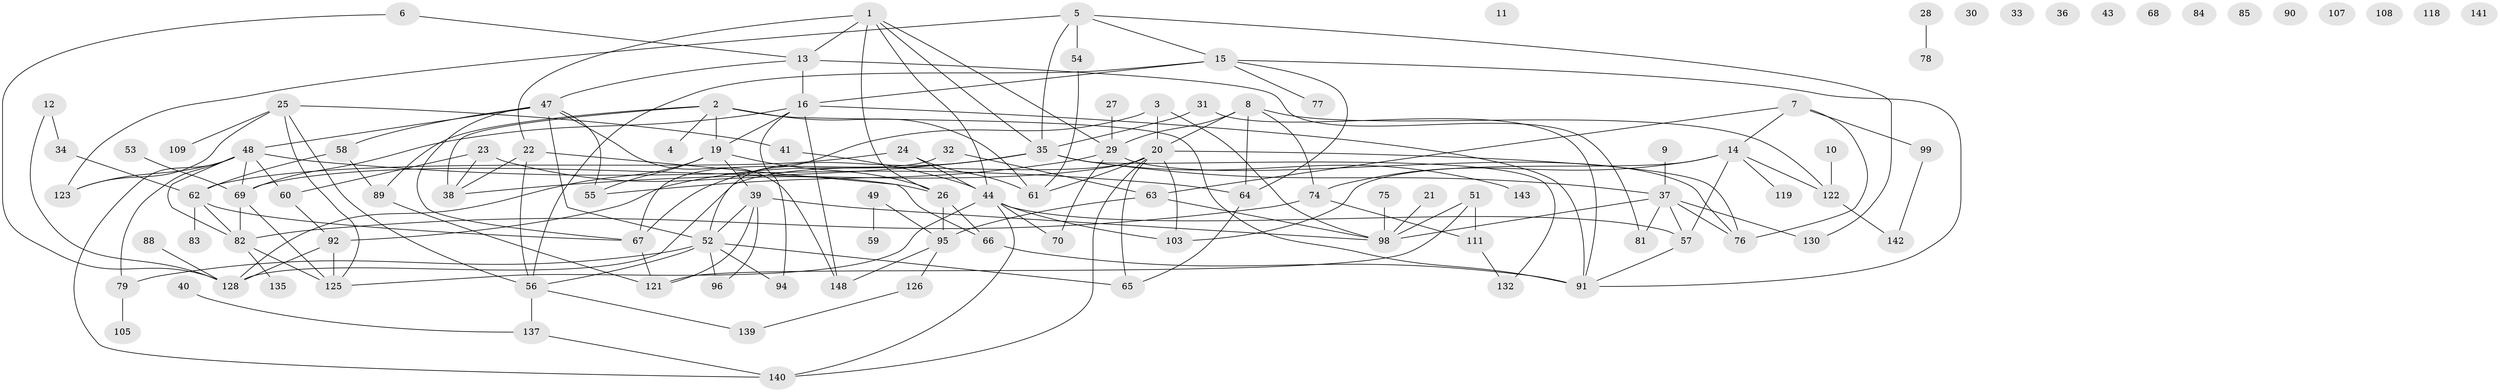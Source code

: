 // Generated by graph-tools (version 1.1) at 2025/23/03/03/25 07:23:25]
// undirected, 109 vertices, 171 edges
graph export_dot {
graph [start="1"]
  node [color=gray90,style=filled];
  1 [super="+93"];
  2 [super="+97"];
  3;
  4;
  5;
  6;
  7 [super="+144"];
  8 [super="+17"];
  9;
  10;
  11;
  12 [super="+42"];
  13 [super="+114"];
  14 [super="+18"];
  15 [super="+133"];
  16 [super="+100"];
  19 [super="+112"];
  20 [super="+80"];
  21;
  22;
  23 [super="+113"];
  24;
  25 [super="+50"];
  26;
  27;
  28;
  29 [super="+46"];
  30;
  31;
  32;
  33;
  34;
  35 [super="+116"];
  36;
  37 [super="+45"];
  38 [super="+110"];
  39;
  40;
  41;
  43;
  44 [super="+71"];
  47 [super="+86"];
  48 [super="+73"];
  49 [super="+117"];
  51;
  52 [super="+72"];
  53;
  54 [super="+127"];
  55 [super="+136"];
  56;
  57 [super="+101"];
  58 [super="+131"];
  59;
  60 [super="+138"];
  61;
  62;
  63;
  64 [super="+120"];
  65;
  66;
  67 [super="+124"];
  68;
  69 [super="+87"];
  70;
  74;
  75;
  76;
  77;
  78;
  79 [super="+106"];
  81;
  82 [super="+147"];
  83;
  84;
  85;
  88;
  89;
  90;
  91 [super="+102"];
  92;
  94;
  95 [super="+115"];
  96;
  98 [super="+104"];
  99;
  103;
  105;
  107;
  108;
  109;
  111 [super="+145"];
  118;
  119;
  121;
  122;
  123;
  125 [super="+129"];
  126;
  128 [super="+134"];
  130;
  132;
  135;
  137;
  139 [super="+146"];
  140;
  141;
  142;
  143;
  148;
  1 -- 22;
  1 -- 26;
  1 -- 29;
  1 -- 44;
  1 -- 35;
  1 -- 13;
  2 -- 4;
  2 -- 19;
  2 -- 61;
  2 -- 89;
  2 -- 38;
  2 -- 91 [weight=2];
  3 -- 20;
  3 -- 98;
  3 -- 52;
  5 -- 15;
  5 -- 35;
  5 -- 123;
  5 -- 130;
  5 -- 54;
  6 -- 128;
  6 -- 13;
  7 -- 99;
  7 -- 76;
  7 -- 63;
  7 -- 14;
  8 -- 29;
  8 -- 64;
  8 -- 74;
  8 -- 122;
  8 -- 20;
  9 -- 37;
  10 -- 122;
  12 -- 128;
  12 -- 34;
  13 -- 47;
  13 -- 16;
  13 -- 81;
  14 -- 103;
  14 -- 119;
  14 -- 122;
  14 -- 57;
  14 -- 74;
  15 -- 56;
  15 -- 77;
  15 -- 64;
  15 -- 91;
  15 -- 16;
  16 -- 148;
  16 -- 69;
  16 -- 91;
  16 -- 94;
  16 -- 19;
  19 -- 39;
  19 -- 55 [weight=2];
  19 -- 128;
  19 -- 26;
  20 -- 69;
  20 -- 76;
  20 -- 103;
  20 -- 65;
  20 -- 140;
  20 -- 61;
  20 -- 128;
  21 -- 98;
  22 -- 38;
  22 -- 56;
  22 -- 66;
  23 -- 26;
  23 -- 60;
  23 -- 38;
  24 -- 44;
  24 -- 61;
  24 -- 62;
  25 -- 41;
  25 -- 56;
  25 -- 123;
  25 -- 109;
  25 -- 125;
  26 -- 66;
  26 -- 95;
  27 -- 29;
  28 -- 78;
  29 -- 70;
  29 -- 76;
  29 -- 55;
  31 -- 91;
  31 -- 35;
  32 -- 63;
  32 -- 67;
  34 -- 62;
  35 -- 37;
  35 -- 132;
  35 -- 38;
  35 -- 143;
  35 -- 92;
  35 -- 67;
  37 -- 81;
  37 -- 98;
  37 -- 130;
  37 -- 76;
  37 -- 57;
  39 -- 96;
  39 -- 98;
  39 -- 121;
  39 -- 52;
  40 -- 137;
  41 -- 44;
  44 -- 70;
  44 -- 103;
  44 -- 140;
  44 -- 57;
  44 -- 125;
  47 -- 58;
  47 -- 148;
  47 -- 48;
  47 -- 55;
  47 -- 67;
  47 -- 52;
  48 -- 64;
  48 -- 82;
  48 -- 60 [weight=2];
  48 -- 140;
  48 -- 69;
  48 -- 123;
  48 -- 79;
  49 -- 59;
  49 -- 95;
  51 -- 121;
  51 -- 98;
  51 -- 111;
  52 -- 56;
  52 -- 65;
  52 -- 96;
  52 -- 94;
  52 -- 79;
  53 -- 69;
  54 -- 61;
  56 -- 137;
  56 -- 139;
  57 -- 91;
  58 -- 62;
  58 -- 89;
  60 -- 92;
  62 -- 82;
  62 -- 83;
  62 -- 67;
  63 -- 95;
  63 -- 98;
  64 -- 65;
  66 -- 91;
  67 -- 121;
  69 -- 82;
  69 -- 125;
  74 -- 111;
  74 -- 82;
  75 -- 98;
  79 -- 105;
  82 -- 135;
  82 -- 125;
  88 -- 128;
  89 -- 121;
  92 -- 125;
  92 -- 128;
  95 -- 148;
  95 -- 126;
  99 -- 142;
  111 -- 132;
  122 -- 142;
  126 -- 139;
  137 -- 140;
}
